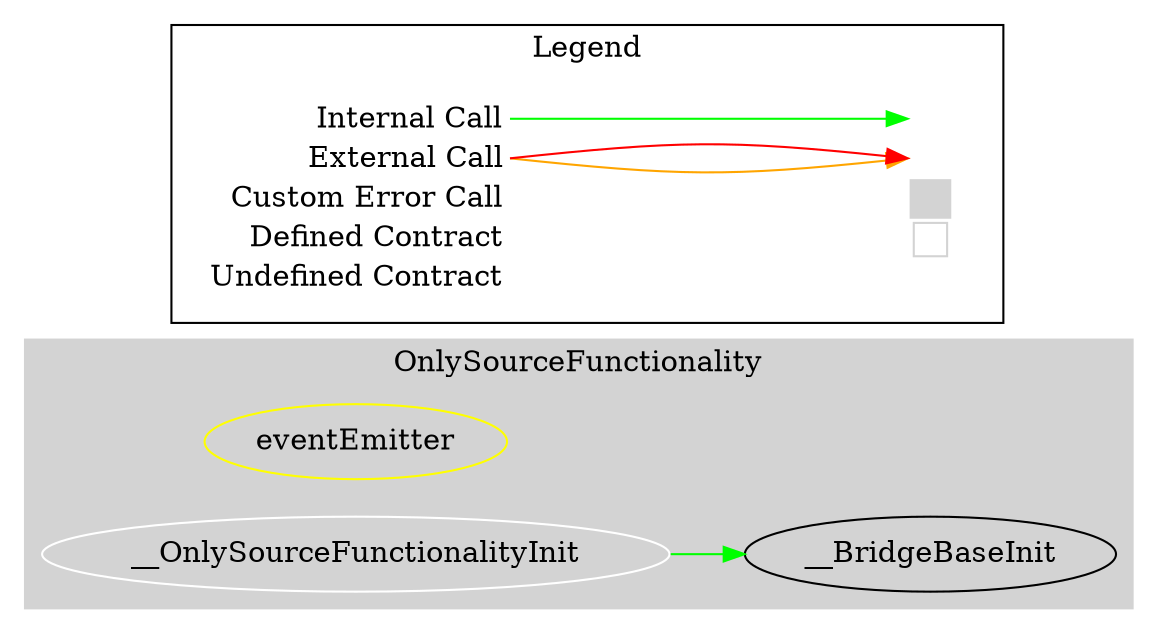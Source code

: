 digraph G {
  graph [ ratio = "auto", page = "100", compound =true ];
subgraph "clusterOnlySourceFunctionality" {
  graph [ label = "OnlySourceFunctionality", color = "lightgray", style = "filled", bgcolor = "lightgray" ];
  "OnlySourceFunctionality.eventEmitter" [ label = "eventEmitter", color = "yellow" ];
  "OnlySourceFunctionality.__OnlySourceFunctionalityInit" [ label = "__OnlySourceFunctionalityInit", color = "white" ];
  "OnlySourceFunctionality.__BridgeBaseInit" [ label = "__BridgeBaseInit" ];
}

  "OnlySourceFunctionality.__OnlySourceFunctionalityInit";
  "OnlySourceFunctionality.__BridgeBaseInit";
  "OnlySourceFunctionality.__OnlySourceFunctionalityInit" -> "OnlySourceFunctionality.__BridgeBaseInit" [ color = "green" ];


rankdir=LR
node [shape=plaintext]
subgraph cluster_01 { 
label = "Legend";
key [label=<<table border="0" cellpadding="2" cellspacing="0" cellborder="0">
  <tr><td align="right" port="i1">Internal Call</td></tr>
  <tr><td align="right" port="i2">External Call</td></tr>
  <tr><td align="right" port="i2">Custom Error Call</td></tr>
  <tr><td align="right" port="i3">Defined Contract</td></tr>
  <tr><td align="right" port="i4">Undefined Contract</td></tr>
  </table>>]
key2 [label=<<table border="0" cellpadding="2" cellspacing="0" cellborder="0">
  <tr><td port="i1">&nbsp;&nbsp;&nbsp;</td></tr>
  <tr><td port="i2">&nbsp;&nbsp;&nbsp;</td></tr>
  <tr><td port="i3" bgcolor="lightgray">&nbsp;&nbsp;&nbsp;</td></tr>
  <tr><td port="i4">
    <table border="1" cellborder="0" cellspacing="0" cellpadding="7" color="lightgray">
      <tr>
       <td></td>
      </tr>
     </table>
  </td></tr>
  </table>>]
key:i1:e -> key2:i1:w [color="green"]
key:i2:e -> key2:i2:w [color="orange"]
key:i2:e -> key2:i2:w [color="red"]
}
}

